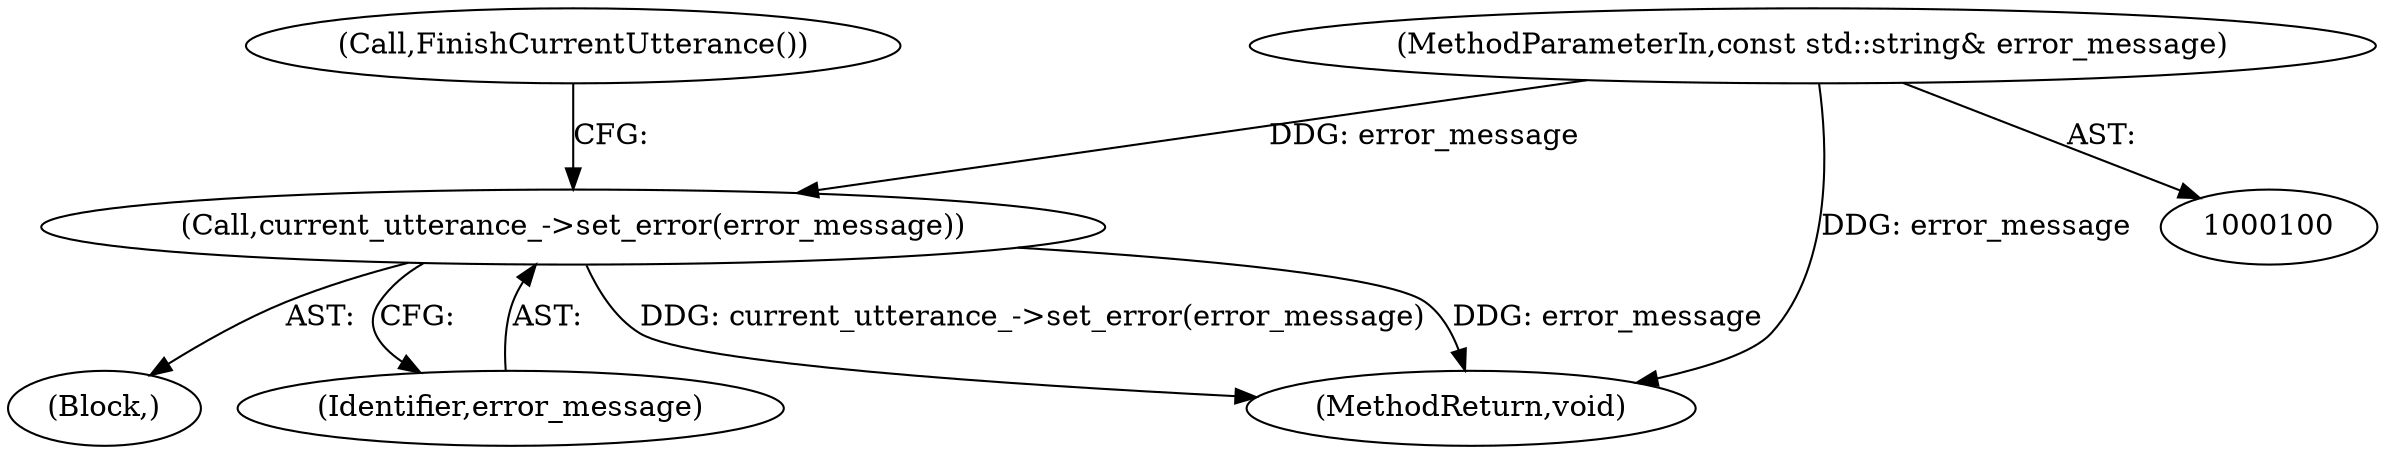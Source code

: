 digraph "1_Chrome_c63f2b7fe4fe2977f858a8e36d5f48db17eff2e7_10@del" {
"1000102" [label="(MethodParameterIn,const std::string& error_message)"];
"1000112" [label="(Call,current_utterance_->set_error(error_message))"];
"1000102" [label="(MethodParameterIn,const std::string& error_message)"];
"1000114" [label="(Call,FinishCurrentUtterance())"];
"1000103" [label="(Block,)"];
"1000113" [label="(Identifier,error_message)"];
"1000112" [label="(Call,current_utterance_->set_error(error_message))"];
"1000116" [label="(MethodReturn,void)"];
"1000102" -> "1000100"  [label="AST: "];
"1000102" -> "1000116"  [label="DDG: error_message"];
"1000102" -> "1000112"  [label="DDG: error_message"];
"1000112" -> "1000103"  [label="AST: "];
"1000112" -> "1000113"  [label="CFG: "];
"1000113" -> "1000112"  [label="AST: "];
"1000114" -> "1000112"  [label="CFG: "];
"1000112" -> "1000116"  [label="DDG: current_utterance_->set_error(error_message)"];
"1000112" -> "1000116"  [label="DDG: error_message"];
}
